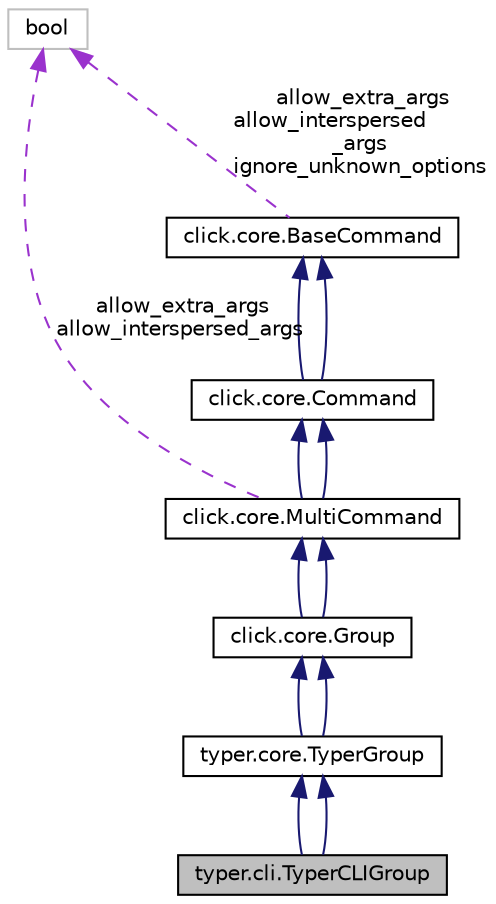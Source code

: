 digraph "typer.cli.TyperCLIGroup"
{
 // LATEX_PDF_SIZE
  edge [fontname="Helvetica",fontsize="10",labelfontname="Helvetica",labelfontsize="10"];
  node [fontname="Helvetica",fontsize="10",shape=record];
  Node1 [label="typer.cli.TyperCLIGroup",height=0.2,width=0.4,color="black", fillcolor="grey75", style="filled", fontcolor="black",tooltip=" "];
  Node2 -> Node1 [dir="back",color="midnightblue",fontsize="10",style="solid",fontname="Helvetica"];
  Node2 [label="typer.core.TyperGroup",height=0.2,width=0.4,color="black", fillcolor="white", style="filled",URL="$classtyper_1_1core_1_1TyperGroup.html",tooltip=" "];
  Node3 -> Node2 [dir="back",color="midnightblue",fontsize="10",style="solid",fontname="Helvetica"];
  Node3 [label="click.core.Group",height=0.2,width=0.4,color="black", fillcolor="white", style="filled",URL="$classclick_1_1core_1_1Group.html",tooltip=" "];
  Node4 -> Node3 [dir="back",color="midnightblue",fontsize="10",style="solid",fontname="Helvetica"];
  Node4 [label="click.core.MultiCommand",height=0.2,width=0.4,color="black", fillcolor="white", style="filled",URL="$classclick_1_1core_1_1MultiCommand.html",tooltip=" "];
  Node5 -> Node4 [dir="back",color="midnightblue",fontsize="10",style="solid",fontname="Helvetica"];
  Node5 [label="click.core.Command",height=0.2,width=0.4,color="black", fillcolor="white", style="filled",URL="$classclick_1_1core_1_1Command.html",tooltip=" "];
  Node6 -> Node5 [dir="back",color="midnightblue",fontsize="10",style="solid",fontname="Helvetica"];
  Node6 [label="click.core.BaseCommand",height=0.2,width=0.4,color="black", fillcolor="white", style="filled",URL="$classclick_1_1core_1_1BaseCommand.html",tooltip=" "];
  Node7 -> Node6 [dir="back",color="darkorchid3",fontsize="10",style="dashed",label=" allow_extra_args\nallow_interspersed\l_args\nignore_unknown_options" ,fontname="Helvetica"];
  Node7 [label="bool",height=0.2,width=0.4,color="grey75", fillcolor="white", style="filled",tooltip=" "];
  Node6 -> Node5 [dir="back",color="midnightblue",fontsize="10",style="solid",fontname="Helvetica"];
  Node5 -> Node4 [dir="back",color="midnightblue",fontsize="10",style="solid",fontname="Helvetica"];
  Node7 -> Node4 [dir="back",color="darkorchid3",fontsize="10",style="dashed",label=" allow_extra_args\nallow_interspersed_args" ,fontname="Helvetica"];
  Node4 -> Node3 [dir="back",color="midnightblue",fontsize="10",style="solid",fontname="Helvetica"];
  Node3 -> Node2 [dir="back",color="midnightblue",fontsize="10",style="solid",fontname="Helvetica"];
  Node2 -> Node1 [dir="back",color="midnightblue",fontsize="10",style="solid",fontname="Helvetica"];
}
